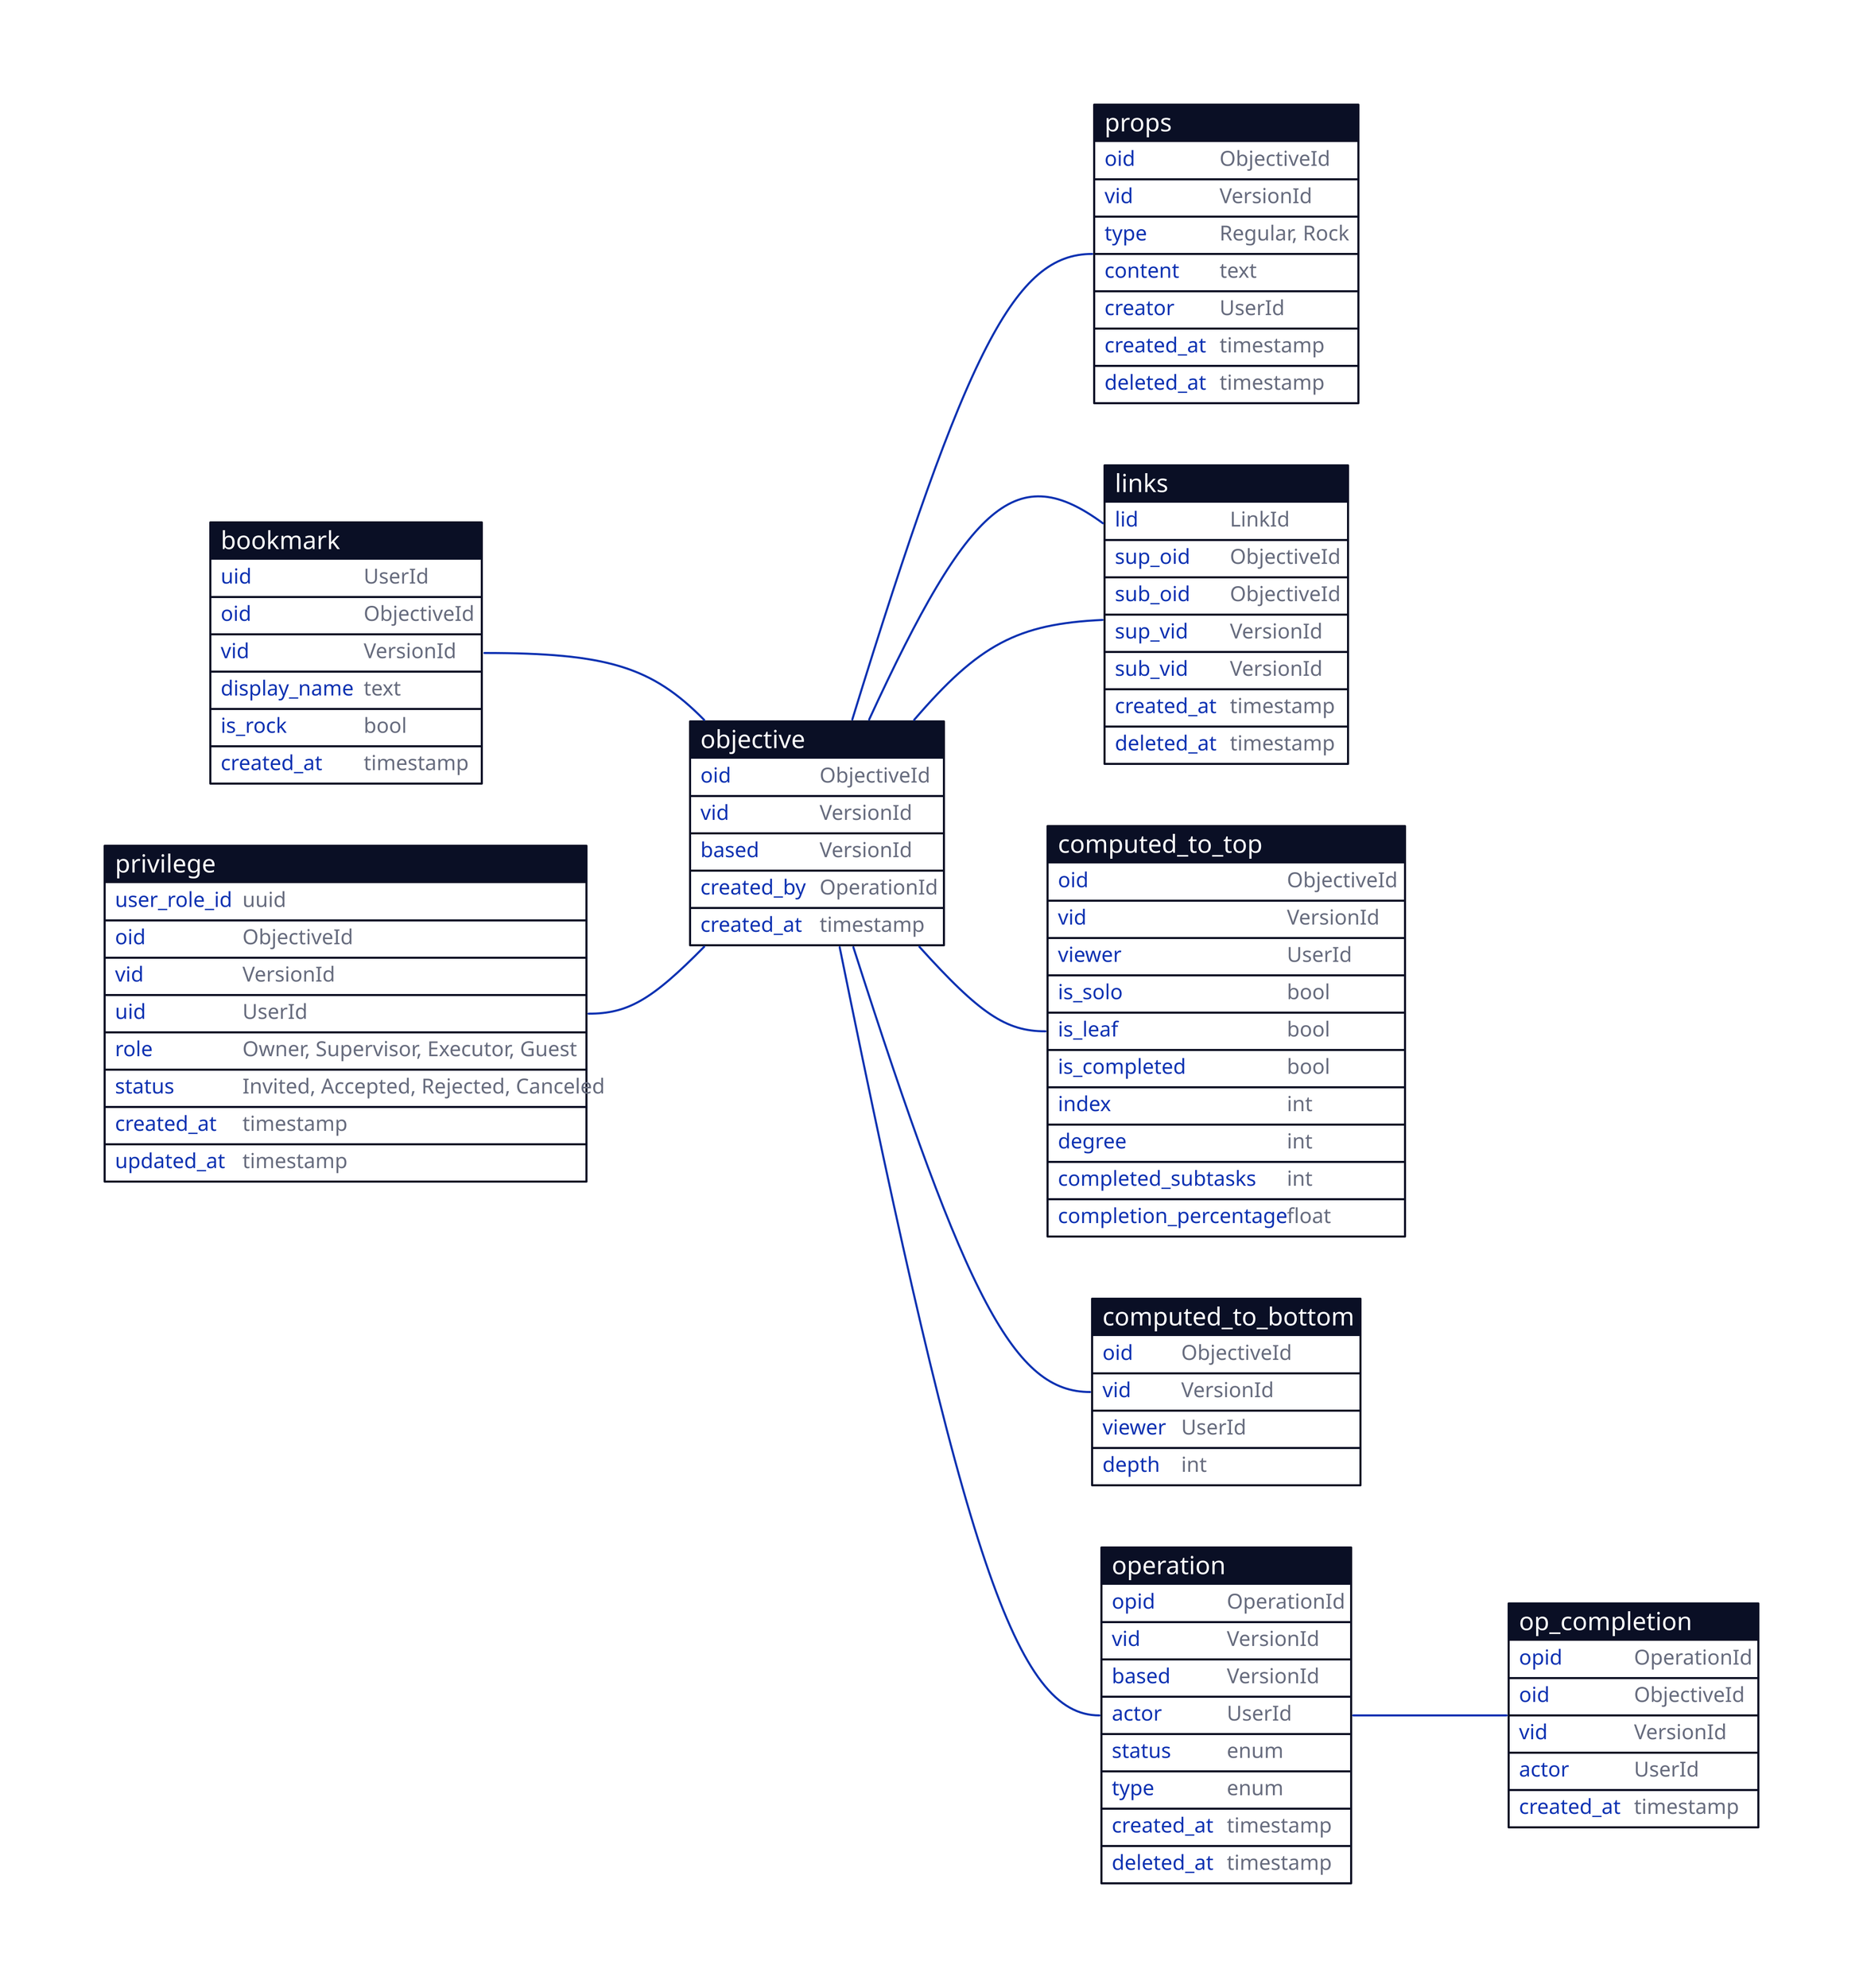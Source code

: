 bookmark: {
  shape: sql_table

  uid: UserId
  oid: ObjectiveId
  vid: VersionId
  display_name: text
  is_rock: bool # rocks are hidden in the UI
  created_at: timestamp
}

privilege: {
  shape: sql_table

  user_role_id: uuid
  oid: ObjectiveId
  vid: VersionId
  uid: UserId
  role: "Owner, Supervisor, Executor, Guest"
  status: "Invited, Accepted, Rejected, Canceled"
  created_at: timestamp
  updated_at: timestamp
}

objective: {
  shape: sql_table

  oid: ObjectiveId
  vid: VersionId
  based: VersionId
  created_by: OperationId

  created_at: timestamp
}

props: {
  shape: sql_table

  oid: ObjectiveId
  vid: VersionId
  type: "Regular, Rock"
  content: text
  creator: UserId
  created_at: timestamp
  deleted_at: timestamp
}

links: {
  shape: sql_table

  lid: LinkId

  sup_oid: ObjectiveId
  sub_oid: ObjectiveId
  sup_vid: VersionId
  sub_vid: VersionId

  created_at: timestamp
  deleted_at: timestamp
}

computed_to_top: {
  shape: sql_table

  oid: ObjectiveId
  vid: VersionId
  viewer: UserId

  is_solo: bool
  is_leaf: bool
  is_completed: bool

  index: int
  degree: int
  completed_subtasks: int
  completion_percentage: float
}

computed_to_bottom: {
  shape: sql_table

  oid: ObjectiveId
  vid: VersionId
  viewer: UserId

  depth: int
}

operation: {
  shape: sql_table

  opid: OperationId
  vid: VersionId
  based: VersionId

  actor: UserId
  status: enum
  type: enum # Transitive, Checkout, Completion, Reattach, Reorder, Content

  created_at: timestamp
  deleted_at: timestamp
}

op_completion: {
  shape: sql_table

  opid: OperationId
  oid: ObjectiveId
  vid: VersionId
  actor: UserId
  created_at: timestamp
}

direction: right

# a bookmark points to a root node of a work tree
bookmark.oid -- objective.oid
# bookmark.vid -- objective.vid

# Any task with custom privilege hand.can have owner/viewers/executors
privilege.oid -- objective.oid
# privilege.vid -- objective.vid

objective.oid -- links.sup_oid
# objective.vid -- links.sup_vid

objective.oid -- links.sub_oid
# objective.vid -- links.sub_vid

objective.oid -- computed_to_top.oid
# objective.vid -- computed_to_top.vid

objective.oid -- computed_to_bottom.oid
# objective.vid -- computed_to_bottom.vid

operation.opid -- op_completion.opid

objective.created_by -- operation.opid

objective.oid -- props.oid
# objective.vid -- props.vid
